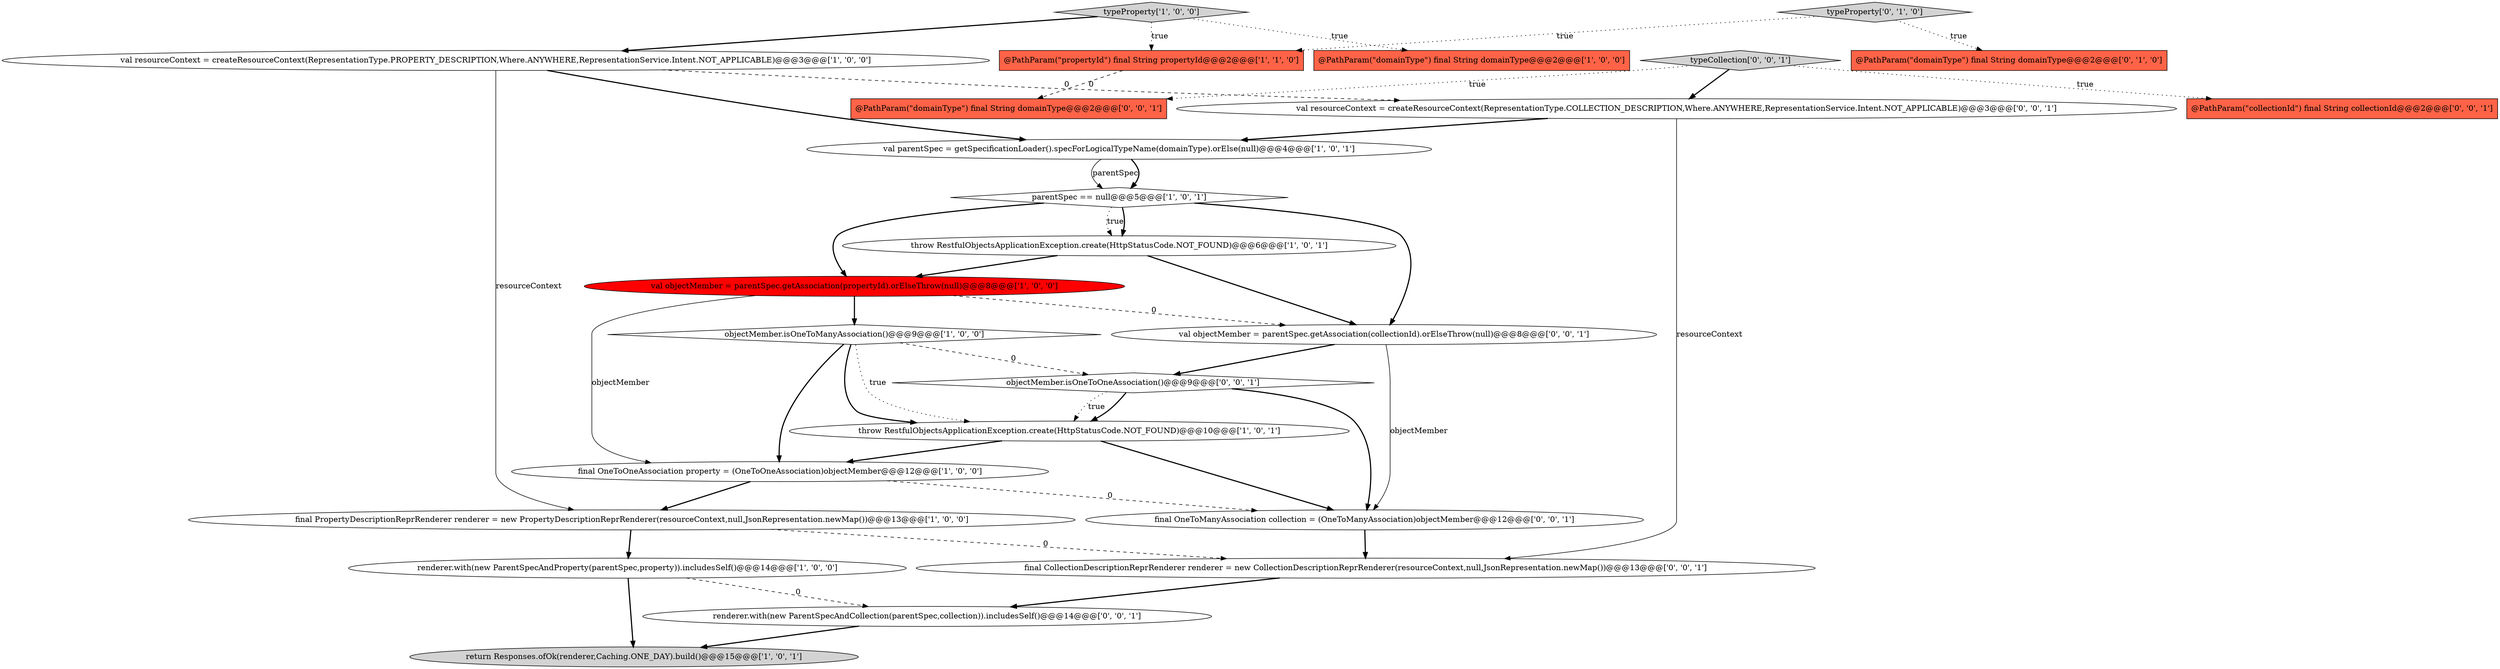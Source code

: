 digraph {
4 [style = filled, label = "@PathParam(\"propertyId\") final String propertyId@@@2@@@['1', '1', '0']", fillcolor = tomato, shape = box image = "AAA0AAABBB1BBB"];
7 [style = filled, label = "objectMember.isOneToManyAssociation()@@@9@@@['1', '0', '0']", fillcolor = white, shape = diamond image = "AAA0AAABBB1BBB"];
20 [style = filled, label = "renderer.with(new ParentSpecAndCollection(parentSpec,collection)).includesSelf()@@@14@@@['0', '0', '1']", fillcolor = white, shape = ellipse image = "AAA0AAABBB3BBB"];
10 [style = filled, label = "throw RestfulObjectsApplicationException.create(HttpStatusCode.NOT_FOUND)@@@6@@@['1', '0', '1']", fillcolor = white, shape = ellipse image = "AAA0AAABBB1BBB"];
11 [style = filled, label = "final OneToOneAssociation property = (OneToOneAssociation)objectMember@@@12@@@['1', '0', '0']", fillcolor = white, shape = ellipse image = "AAA0AAABBB1BBB"];
14 [style = filled, label = "@PathParam(\"domainType\") final String domainType@@@2@@@['0', '1', '0']", fillcolor = tomato, shape = box image = "AAA0AAABBB2BBB"];
22 [style = filled, label = "@PathParam(\"domainType\") final String domainType@@@2@@@['0', '0', '1']", fillcolor = tomato, shape = box image = "AAA0AAABBB3BBB"];
16 [style = filled, label = "@PathParam(\"collectionId\") final String collectionId@@@2@@@['0', '0', '1']", fillcolor = tomato, shape = box image = "AAA0AAABBB3BBB"];
13 [style = filled, label = "renderer.with(new ParentSpecAndProperty(parentSpec,property)).includesSelf()@@@14@@@['1', '0', '0']", fillcolor = white, shape = ellipse image = "AAA0AAABBB1BBB"];
24 [style = filled, label = "final OneToManyAssociation collection = (OneToManyAssociation)objectMember@@@12@@@['0', '0', '1']", fillcolor = white, shape = ellipse image = "AAA0AAABBB3BBB"];
17 [style = filled, label = "typeCollection['0', '0', '1']", fillcolor = lightgray, shape = diamond image = "AAA0AAABBB3BBB"];
1 [style = filled, label = "@PathParam(\"domainType\") final String domainType@@@2@@@['1', '0', '0']", fillcolor = tomato, shape = box image = "AAA0AAABBB1BBB"];
12 [style = filled, label = "throw RestfulObjectsApplicationException.create(HttpStatusCode.NOT_FOUND)@@@10@@@['1', '0', '1']", fillcolor = white, shape = ellipse image = "AAA0AAABBB1BBB"];
21 [style = filled, label = "val objectMember = parentSpec.getAssociation(collectionId).orElseThrow(null)@@@8@@@['0', '0', '1']", fillcolor = white, shape = ellipse image = "AAA0AAABBB3BBB"];
23 [style = filled, label = "val resourceContext = createResourceContext(RepresentationType.COLLECTION_DESCRIPTION,Where.ANYWHERE,RepresentationService.Intent.NOT_APPLICABLE)@@@3@@@['0', '0', '1']", fillcolor = white, shape = ellipse image = "AAA0AAABBB3BBB"];
9 [style = filled, label = "final PropertyDescriptionReprRenderer renderer = new PropertyDescriptionReprRenderer(resourceContext,null,JsonRepresentation.newMap())@@@13@@@['1', '0', '0']", fillcolor = white, shape = ellipse image = "AAA0AAABBB1BBB"];
18 [style = filled, label = "objectMember.isOneToOneAssociation()@@@9@@@['0', '0', '1']", fillcolor = white, shape = diamond image = "AAA0AAABBB3BBB"];
3 [style = filled, label = "val resourceContext = createResourceContext(RepresentationType.PROPERTY_DESCRIPTION,Where.ANYWHERE,RepresentationService.Intent.NOT_APPLICABLE)@@@3@@@['1', '0', '0']", fillcolor = white, shape = ellipse image = "AAA0AAABBB1BBB"];
2 [style = filled, label = "val objectMember = parentSpec.getAssociation(propertyId).orElseThrow(null)@@@8@@@['1', '0', '0']", fillcolor = red, shape = ellipse image = "AAA1AAABBB1BBB"];
15 [style = filled, label = "typeProperty['0', '1', '0']", fillcolor = lightgray, shape = diamond image = "AAA0AAABBB2BBB"];
19 [style = filled, label = "final CollectionDescriptionReprRenderer renderer = new CollectionDescriptionReprRenderer(resourceContext,null,JsonRepresentation.newMap())@@@13@@@['0', '0', '1']", fillcolor = white, shape = ellipse image = "AAA0AAABBB3BBB"];
6 [style = filled, label = "parentSpec == null@@@5@@@['1', '0', '1']", fillcolor = white, shape = diamond image = "AAA0AAABBB1BBB"];
0 [style = filled, label = "val parentSpec = getSpecificationLoader().specForLogicalTypeName(domainType).orElse(null)@@@4@@@['1', '0', '1']", fillcolor = white, shape = ellipse image = "AAA0AAABBB1BBB"];
8 [style = filled, label = "typeProperty['1', '0', '0']", fillcolor = lightgray, shape = diamond image = "AAA0AAABBB1BBB"];
5 [style = filled, label = "return Responses.ofOk(renderer,Caching.ONE_DAY).build()@@@15@@@['1', '0', '1']", fillcolor = lightgray, shape = ellipse image = "AAA0AAABBB1BBB"];
0->6 [style = solid, label="parentSpec"];
18->24 [style = bold, label=""];
7->11 [style = bold, label=""];
24->19 [style = bold, label=""];
7->18 [style = dashed, label="0"];
0->6 [style = bold, label=""];
7->12 [style = bold, label=""];
6->21 [style = bold, label=""];
13->20 [style = dashed, label="0"];
19->20 [style = bold, label=""];
8->3 [style = bold, label=""];
12->11 [style = bold, label=""];
18->12 [style = bold, label=""];
10->21 [style = bold, label=""];
4->22 [style = dashed, label="0"];
12->24 [style = bold, label=""];
15->14 [style = dotted, label="true"];
11->9 [style = bold, label=""];
23->0 [style = bold, label=""];
17->23 [style = bold, label=""];
21->18 [style = bold, label=""];
8->4 [style = dotted, label="true"];
3->0 [style = bold, label=""];
15->4 [style = dotted, label="true"];
7->12 [style = dotted, label="true"];
20->5 [style = bold, label=""];
6->2 [style = bold, label=""];
17->16 [style = dotted, label="true"];
9->19 [style = dashed, label="0"];
6->10 [style = dotted, label="true"];
8->1 [style = dotted, label="true"];
3->23 [style = dashed, label="0"];
18->12 [style = dotted, label="true"];
21->24 [style = solid, label="objectMember"];
2->21 [style = dashed, label="0"];
6->10 [style = bold, label=""];
23->19 [style = solid, label="resourceContext"];
11->24 [style = dashed, label="0"];
13->5 [style = bold, label=""];
17->22 [style = dotted, label="true"];
10->2 [style = bold, label=""];
2->7 [style = bold, label=""];
3->9 [style = solid, label="resourceContext"];
9->13 [style = bold, label=""];
2->11 [style = solid, label="objectMember"];
}
